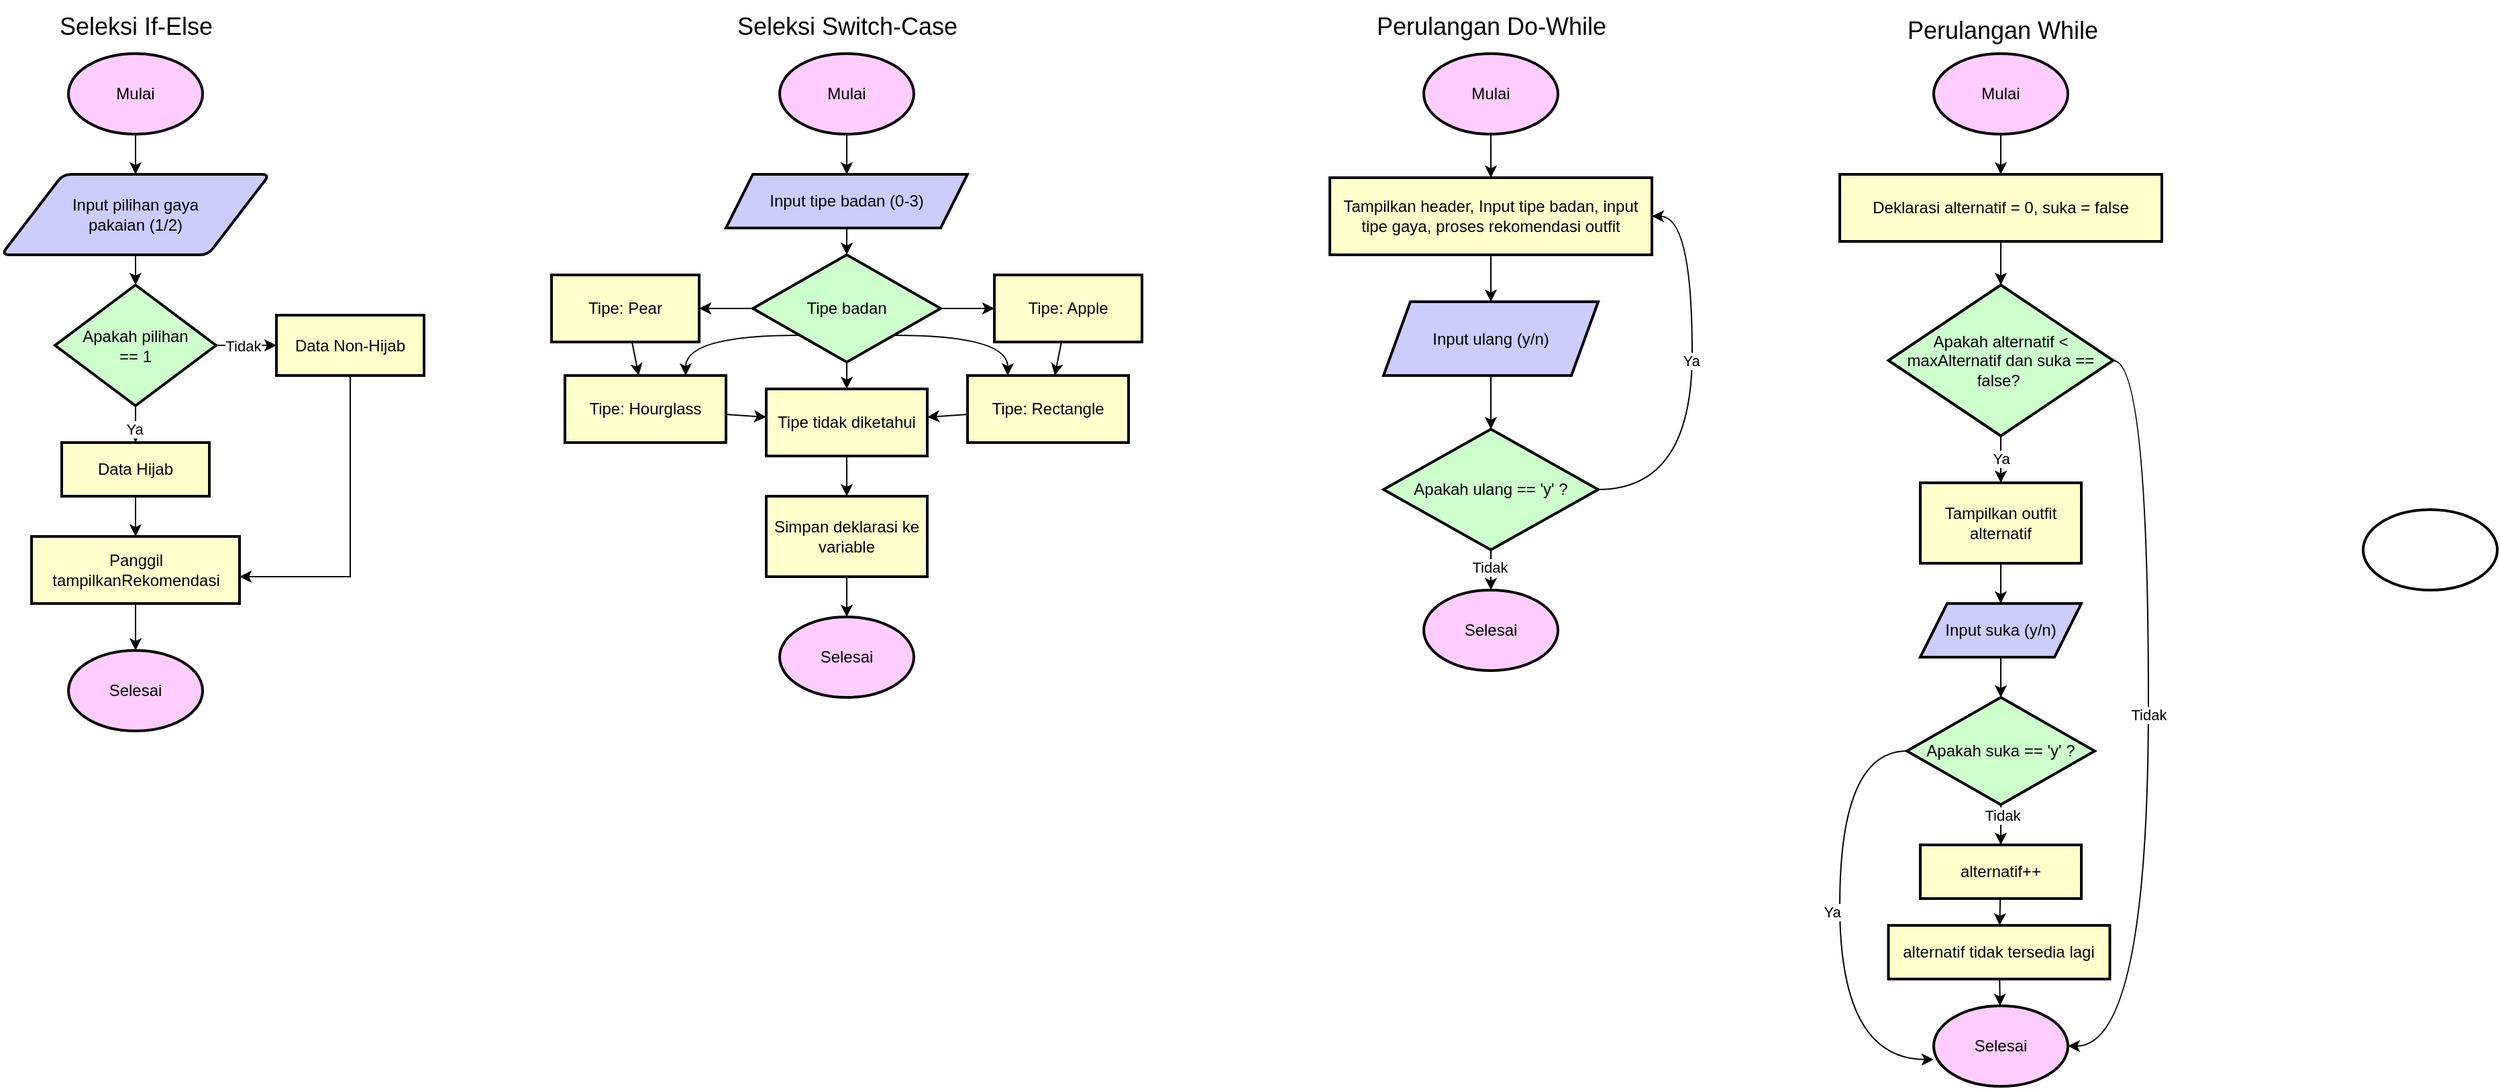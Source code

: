 <mxfile version="25.0.0">
  <diagram id="C5RBs43oDa-KdzZeNtuy" name="Page-1">
    <mxGraphModel dx="1848" dy="780" grid="1" gridSize="10" guides="1" tooltips="1" connect="1" arrows="1" fold="1" page="1" pageScale="1" pageWidth="827" pageHeight="1169" math="0" shadow="0">
      <root>
        <mxCell id="WIyWlLk6GJQsqaUBKTNV-0" />
        <mxCell id="WIyWlLk6GJQsqaUBKTNV-1" parent="WIyWlLk6GJQsqaUBKTNV-0" />
        <mxCell id="b20Ar70sao3lVTHU2Vnm-16" value="" style="edgeStyle=orthogonalEdgeStyle;rounded=0;orthogonalLoop=1;jettySize=auto;html=1;" edge="1" parent="WIyWlLk6GJQsqaUBKTNV-1" source="b20Ar70sao3lVTHU2Vnm-9" target="b20Ar70sao3lVTHU2Vnm-10">
          <mxGeometry relative="1" as="geometry" />
        </mxCell>
        <mxCell id="b20Ar70sao3lVTHU2Vnm-9" value="Mulai" style="strokeWidth=2;html=1;shape=mxgraph.flowchart.start_1;whiteSpace=wrap;fillColor=#FFCCFF;" vertex="1" parent="WIyWlLk6GJQsqaUBKTNV-1">
          <mxGeometry x="110" y="80" width="100" height="60" as="geometry" />
        </mxCell>
        <mxCell id="b20Ar70sao3lVTHU2Vnm-15" style="edgeStyle=orthogonalEdgeStyle;rounded=0;orthogonalLoop=1;jettySize=auto;html=1;" edge="1" parent="WIyWlLk6GJQsqaUBKTNV-1" source="b20Ar70sao3lVTHU2Vnm-10" target="b20Ar70sao3lVTHU2Vnm-17">
          <mxGeometry relative="1" as="geometry">
            <mxPoint x="210" y="260" as="targetPoint" />
          </mxGeometry>
        </mxCell>
        <mxCell id="b20Ar70sao3lVTHU2Vnm-10" value="Input pilihan gaya&lt;div&gt;pakaian (1/2)&lt;/div&gt;" style="shape=parallelogram;html=1;strokeWidth=2;perimeter=parallelogramPerimeter;whiteSpace=wrap;rounded=1;arcSize=12;size=0.23;fillColor=#CCCCFF;" vertex="1" parent="WIyWlLk6GJQsqaUBKTNV-1">
          <mxGeometry x="60" y="170" width="200" height="60" as="geometry" />
        </mxCell>
        <mxCell id="b20Ar70sao3lVTHU2Vnm-20" value="" style="edgeStyle=orthogonalEdgeStyle;rounded=0;orthogonalLoop=1;jettySize=auto;html=1;" edge="1" parent="WIyWlLk6GJQsqaUBKTNV-1" source="b20Ar70sao3lVTHU2Vnm-17" target="b20Ar70sao3lVTHU2Vnm-19">
          <mxGeometry relative="1" as="geometry" />
        </mxCell>
        <mxCell id="b20Ar70sao3lVTHU2Vnm-96" value="Tidak" style="edgeLabel;html=1;align=center;verticalAlign=middle;resizable=0;points=[];" vertex="1" connectable="0" parent="b20Ar70sao3lVTHU2Vnm-20">
          <mxGeometry x="-0.118" relative="1" as="geometry">
            <mxPoint as="offset" />
          </mxGeometry>
        </mxCell>
        <mxCell id="b20Ar70sao3lVTHU2Vnm-25" value="" style="edgeStyle=orthogonalEdgeStyle;rounded=0;orthogonalLoop=1;jettySize=auto;html=1;" edge="1" parent="WIyWlLk6GJQsqaUBKTNV-1" source="b20Ar70sao3lVTHU2Vnm-17" target="b20Ar70sao3lVTHU2Vnm-24">
          <mxGeometry relative="1" as="geometry" />
        </mxCell>
        <mxCell id="b20Ar70sao3lVTHU2Vnm-95" value="Ya" style="edgeLabel;html=1;align=center;verticalAlign=middle;resizable=0;points=[];" vertex="1" connectable="0" parent="b20Ar70sao3lVTHU2Vnm-25">
          <mxGeometry x="-0.115" y="1" relative="1" as="geometry">
            <mxPoint as="offset" />
          </mxGeometry>
        </mxCell>
        <mxCell id="b20Ar70sao3lVTHU2Vnm-17" value="Apakah pilihan&lt;div&gt;== 1&lt;/div&gt;" style="strokeWidth=2;html=1;shape=mxgraph.flowchart.decision;whiteSpace=wrap;fillColor=#CCFFCC;" vertex="1" parent="WIyWlLk6GJQsqaUBKTNV-1">
          <mxGeometry x="100" y="252.5" width="120" height="90" as="geometry" />
        </mxCell>
        <mxCell id="b20Ar70sao3lVTHU2Vnm-43" style="edgeStyle=orthogonalEdgeStyle;rounded=0;orthogonalLoop=1;jettySize=auto;html=1;exitX=0.5;exitY=1;exitDx=0;exitDy=0;" edge="1" parent="WIyWlLk6GJQsqaUBKTNV-1" source="b20Ar70sao3lVTHU2Vnm-19" target="b20Ar70sao3lVTHU2Vnm-35">
          <mxGeometry relative="1" as="geometry">
            <Array as="points">
              <mxPoint x="320" y="470" />
            </Array>
          </mxGeometry>
        </mxCell>
        <mxCell id="b20Ar70sao3lVTHU2Vnm-19" value="Data Non-Hijab" style="whiteSpace=wrap;html=1;strokeWidth=2;fillColor=#FFFFCC;" vertex="1" parent="WIyWlLk6GJQsqaUBKTNV-1">
          <mxGeometry x="265" y="275" width="110" height="45" as="geometry" />
        </mxCell>
        <mxCell id="b20Ar70sao3lVTHU2Vnm-36" value="" style="edgeStyle=orthogonalEdgeStyle;rounded=0;orthogonalLoop=1;jettySize=auto;html=1;" edge="1" parent="WIyWlLk6GJQsqaUBKTNV-1" source="b20Ar70sao3lVTHU2Vnm-24" target="b20Ar70sao3lVTHU2Vnm-35">
          <mxGeometry relative="1" as="geometry" />
        </mxCell>
        <mxCell id="b20Ar70sao3lVTHU2Vnm-24" value="Data Hijab" style="whiteSpace=wrap;html=1;strokeWidth=2;fillColor=#FFFFCC;" vertex="1" parent="WIyWlLk6GJQsqaUBKTNV-1">
          <mxGeometry x="105" y="370" width="110" height="40" as="geometry" />
        </mxCell>
        <mxCell id="b20Ar70sao3lVTHU2Vnm-38" style="edgeStyle=orthogonalEdgeStyle;rounded=0;orthogonalLoop=1;jettySize=auto;html=1;exitX=0.5;exitY=1;exitDx=0;exitDy=0;" edge="1" parent="WIyWlLk6GJQsqaUBKTNV-1" source="b20Ar70sao3lVTHU2Vnm-35" target="b20Ar70sao3lVTHU2Vnm-39">
          <mxGeometry relative="1" as="geometry">
            <mxPoint x="215" y="530" as="targetPoint" />
          </mxGeometry>
        </mxCell>
        <mxCell id="b20Ar70sao3lVTHU2Vnm-35" value="Panggil tampilkanRekomendasi" style="whiteSpace=wrap;html=1;strokeWidth=2;fillColor=#FFFFCC;" vertex="1" parent="WIyWlLk6GJQsqaUBKTNV-1">
          <mxGeometry x="82.5" y="440" width="155" height="50" as="geometry" />
        </mxCell>
        <mxCell id="b20Ar70sao3lVTHU2Vnm-39" value="Selesai" style="strokeWidth=2;html=1;shape=mxgraph.flowchart.start_1;whiteSpace=wrap;fillColor=#FFCCFF;" vertex="1" parent="WIyWlLk6GJQsqaUBKTNV-1">
          <mxGeometry x="110" y="525" width="100" height="60" as="geometry" />
        </mxCell>
        <mxCell id="b20Ar70sao3lVTHU2Vnm-44" value="&lt;font style=&quot;font-size: 18px;&quot;&gt;Seleksi If-Else&lt;/font&gt;" style="text;html=1;align=center;verticalAlign=middle;resizable=0;points=[];autosize=1;strokeColor=none;fillColor=none;" vertex="1" parent="WIyWlLk6GJQsqaUBKTNV-1">
          <mxGeometry x="90" y="40" width="140" height="40" as="geometry" />
        </mxCell>
        <mxCell id="b20Ar70sao3lVTHU2Vnm-51" value="" style="edgeStyle=orthogonalEdgeStyle;rounded=0;orthogonalLoop=1;jettySize=auto;html=1;" edge="1" parent="WIyWlLk6GJQsqaUBKTNV-1" source="b20Ar70sao3lVTHU2Vnm-45" target="b20Ar70sao3lVTHU2Vnm-50">
          <mxGeometry relative="1" as="geometry" />
        </mxCell>
        <mxCell id="b20Ar70sao3lVTHU2Vnm-45" value="Mulai" style="strokeWidth=2;html=1;shape=mxgraph.flowchart.start_1;whiteSpace=wrap;fillColor=#FFCCFF;" vertex="1" parent="WIyWlLk6GJQsqaUBKTNV-1">
          <mxGeometry x="640" y="80" width="100" height="60" as="geometry" />
        </mxCell>
        <mxCell id="b20Ar70sao3lVTHU2Vnm-53" value="" style="edgeStyle=orthogonalEdgeStyle;rounded=0;orthogonalLoop=1;jettySize=auto;html=1;" edge="1" parent="WIyWlLk6GJQsqaUBKTNV-1" source="b20Ar70sao3lVTHU2Vnm-50" target="b20Ar70sao3lVTHU2Vnm-52">
          <mxGeometry relative="1" as="geometry" />
        </mxCell>
        <mxCell id="b20Ar70sao3lVTHU2Vnm-50" value="Input tipe badan (0-3)" style="shape=parallelogram;perimeter=parallelogramPerimeter;whiteSpace=wrap;html=1;fixedSize=1;strokeWidth=2;fillColor=#CCCCFF;" vertex="1" parent="WIyWlLk6GJQsqaUBKTNV-1">
          <mxGeometry x="600" y="170" width="180" height="40" as="geometry" />
        </mxCell>
        <mxCell id="b20Ar70sao3lVTHU2Vnm-56" value="" style="edgeStyle=orthogonalEdgeStyle;rounded=0;orthogonalLoop=1;jettySize=auto;html=1;" edge="1" parent="WIyWlLk6GJQsqaUBKTNV-1" source="b20Ar70sao3lVTHU2Vnm-52" target="b20Ar70sao3lVTHU2Vnm-55">
          <mxGeometry relative="1" as="geometry" />
        </mxCell>
        <mxCell id="b20Ar70sao3lVTHU2Vnm-58" value="" style="edgeStyle=orthogonalEdgeStyle;rounded=0;orthogonalLoop=1;jettySize=auto;html=1;" edge="1" parent="WIyWlLk6GJQsqaUBKTNV-1" source="b20Ar70sao3lVTHU2Vnm-52" target="b20Ar70sao3lVTHU2Vnm-57">
          <mxGeometry relative="1" as="geometry" />
        </mxCell>
        <mxCell id="b20Ar70sao3lVTHU2Vnm-60" value="" style="edgeStyle=orthogonalEdgeStyle;rounded=0;orthogonalLoop=1;jettySize=auto;html=1;" edge="1" parent="WIyWlLk6GJQsqaUBKTNV-1" source="b20Ar70sao3lVTHU2Vnm-52" target="b20Ar70sao3lVTHU2Vnm-59">
          <mxGeometry relative="1" as="geometry" />
        </mxCell>
        <mxCell id="b20Ar70sao3lVTHU2Vnm-70" style="edgeStyle=orthogonalEdgeStyle;curved=1;rounded=0;orthogonalLoop=1;jettySize=auto;html=1;exitX=0;exitY=1;exitDx=0;exitDy=0;entryX=0.75;entryY=0;entryDx=0;entryDy=0;" edge="1" parent="WIyWlLk6GJQsqaUBKTNV-1" source="b20Ar70sao3lVTHU2Vnm-52" target="b20Ar70sao3lVTHU2Vnm-69">
          <mxGeometry relative="1" as="geometry" />
        </mxCell>
        <mxCell id="b20Ar70sao3lVTHU2Vnm-73" style="edgeStyle=orthogonalEdgeStyle;curved=1;rounded=0;orthogonalLoop=1;jettySize=auto;html=1;exitX=1;exitY=1;exitDx=0;exitDy=0;entryX=0.25;entryY=0;entryDx=0;entryDy=0;" edge="1" parent="WIyWlLk6GJQsqaUBKTNV-1" source="b20Ar70sao3lVTHU2Vnm-52" target="b20Ar70sao3lVTHU2Vnm-71">
          <mxGeometry relative="1" as="geometry" />
        </mxCell>
        <mxCell id="b20Ar70sao3lVTHU2Vnm-52" value="Tipe badan" style="rhombus;whiteSpace=wrap;html=1;strokeWidth=2;fillColor=#CCFFCC;" vertex="1" parent="WIyWlLk6GJQsqaUBKTNV-1">
          <mxGeometry x="620" y="230" width="140" height="80" as="geometry" />
        </mxCell>
        <mxCell id="b20Ar70sao3lVTHU2Vnm-76" value="" style="edgeStyle=none;rounded=0;orthogonalLoop=1;jettySize=auto;html=1;" edge="1" parent="WIyWlLk6GJQsqaUBKTNV-1" source="b20Ar70sao3lVTHU2Vnm-55" target="b20Ar70sao3lVTHU2Vnm-71">
          <mxGeometry relative="1" as="geometry" />
        </mxCell>
        <mxCell id="b20Ar70sao3lVTHU2Vnm-55" value="Tipe: Apple" style="whiteSpace=wrap;html=1;strokeWidth=2;fillColor=#FFFFCC;" vertex="1" parent="WIyWlLk6GJQsqaUBKTNV-1">
          <mxGeometry x="800" y="245" width="110" height="50" as="geometry" />
        </mxCell>
        <mxCell id="b20Ar70sao3lVTHU2Vnm-80" value="" style="edgeStyle=none;rounded=0;orthogonalLoop=1;jettySize=auto;html=1;" edge="1" parent="WIyWlLk6GJQsqaUBKTNV-1" source="b20Ar70sao3lVTHU2Vnm-57" target="b20Ar70sao3lVTHU2Vnm-79">
          <mxGeometry relative="1" as="geometry" />
        </mxCell>
        <mxCell id="b20Ar70sao3lVTHU2Vnm-57" value="Tipe tidak diketahui" style="whiteSpace=wrap;html=1;strokeWidth=2;fillColor=#FFFFCC;" vertex="1" parent="WIyWlLk6GJQsqaUBKTNV-1">
          <mxGeometry x="630" y="330" width="120" height="50" as="geometry" />
        </mxCell>
        <mxCell id="b20Ar70sao3lVTHU2Vnm-75" value="" style="edgeStyle=none;rounded=0;orthogonalLoop=1;jettySize=auto;html=1;" edge="1" parent="WIyWlLk6GJQsqaUBKTNV-1" source="b20Ar70sao3lVTHU2Vnm-59" target="b20Ar70sao3lVTHU2Vnm-69">
          <mxGeometry relative="1" as="geometry" />
        </mxCell>
        <mxCell id="b20Ar70sao3lVTHU2Vnm-59" value="Tipe: Pear" style="whiteSpace=wrap;html=1;strokeWidth=2;fillColor=#FFFFCC;" vertex="1" parent="WIyWlLk6GJQsqaUBKTNV-1">
          <mxGeometry x="470" y="245" width="110" height="50" as="geometry" />
        </mxCell>
        <mxCell id="b20Ar70sao3lVTHU2Vnm-78" value="" style="edgeStyle=none;rounded=0;orthogonalLoop=1;jettySize=auto;html=1;" edge="1" parent="WIyWlLk6GJQsqaUBKTNV-1" source="b20Ar70sao3lVTHU2Vnm-69" target="b20Ar70sao3lVTHU2Vnm-57">
          <mxGeometry relative="1" as="geometry" />
        </mxCell>
        <mxCell id="b20Ar70sao3lVTHU2Vnm-69" value="Tipe: Hourglass" style="whiteSpace=wrap;html=1;strokeWidth=2;fillColor=#FFFFCC;" vertex="1" parent="WIyWlLk6GJQsqaUBKTNV-1">
          <mxGeometry x="480" y="320" width="120" height="50" as="geometry" />
        </mxCell>
        <mxCell id="b20Ar70sao3lVTHU2Vnm-77" value="" style="edgeStyle=none;rounded=0;orthogonalLoop=1;jettySize=auto;html=1;" edge="1" parent="WIyWlLk6GJQsqaUBKTNV-1" source="b20Ar70sao3lVTHU2Vnm-71" target="b20Ar70sao3lVTHU2Vnm-57">
          <mxGeometry relative="1" as="geometry" />
        </mxCell>
        <mxCell id="b20Ar70sao3lVTHU2Vnm-71" value="Tipe: Rectangle" style="whiteSpace=wrap;html=1;strokeWidth=2;fillColor=#FFFFCC;" vertex="1" parent="WIyWlLk6GJQsqaUBKTNV-1">
          <mxGeometry x="780" y="320" width="120" height="50" as="geometry" />
        </mxCell>
        <mxCell id="b20Ar70sao3lVTHU2Vnm-86" value="" style="edgeStyle=none;rounded=0;orthogonalLoop=1;jettySize=auto;html=1;" edge="1" parent="WIyWlLk6GJQsqaUBKTNV-1" source="b20Ar70sao3lVTHU2Vnm-79" target="b20Ar70sao3lVTHU2Vnm-84">
          <mxGeometry relative="1" as="geometry" />
        </mxCell>
        <mxCell id="b20Ar70sao3lVTHU2Vnm-79" value="Simpan deklarasi ke variable" style="whiteSpace=wrap;html=1;strokeWidth=2;fillColor=#FFFFCC;" vertex="1" parent="WIyWlLk6GJQsqaUBKTNV-1">
          <mxGeometry x="630" y="410" width="120" height="60" as="geometry" />
        </mxCell>
        <mxCell id="b20Ar70sao3lVTHU2Vnm-84" value="Selesai" style="strokeWidth=2;html=1;shape=mxgraph.flowchart.start_1;whiteSpace=wrap;fillColor=#FFCCFF;" vertex="1" parent="WIyWlLk6GJQsqaUBKTNV-1">
          <mxGeometry x="640" y="500" width="100" height="60" as="geometry" />
        </mxCell>
        <mxCell id="b20Ar70sao3lVTHU2Vnm-87" value="&lt;span style=&quot;font-size: 18px;&quot;&gt;Seleksi Switch-Case&lt;/span&gt;" style="text;html=1;align=center;verticalAlign=middle;resizable=0;points=[];autosize=1;strokeColor=none;fillColor=none;" vertex="1" parent="WIyWlLk6GJQsqaUBKTNV-1">
          <mxGeometry x="595" y="40" width="190" height="40" as="geometry" />
        </mxCell>
        <mxCell id="b20Ar70sao3lVTHU2Vnm-90" value="" style="edgeStyle=none;rounded=0;orthogonalLoop=1;jettySize=auto;html=1;" edge="1" parent="WIyWlLk6GJQsqaUBKTNV-1" source="b20Ar70sao3lVTHU2Vnm-88" target="b20Ar70sao3lVTHU2Vnm-89">
          <mxGeometry relative="1" as="geometry" />
        </mxCell>
        <mxCell id="b20Ar70sao3lVTHU2Vnm-88" value="Mulai" style="strokeWidth=2;html=1;shape=mxgraph.flowchart.start_1;whiteSpace=wrap;fillColor=#FFCCFF;" vertex="1" parent="WIyWlLk6GJQsqaUBKTNV-1">
          <mxGeometry x="1120" y="80" width="100" height="60" as="geometry" />
        </mxCell>
        <mxCell id="b20Ar70sao3lVTHU2Vnm-92" value="" style="edgeStyle=none;rounded=0;orthogonalLoop=1;jettySize=auto;html=1;" edge="1" parent="WIyWlLk6GJQsqaUBKTNV-1" source="b20Ar70sao3lVTHU2Vnm-89" target="b20Ar70sao3lVTHU2Vnm-91">
          <mxGeometry relative="1" as="geometry" />
        </mxCell>
        <mxCell id="b20Ar70sao3lVTHU2Vnm-89" value="Tampilkan header, Input tipe badan, input tipe gaya, proses rekomendasi outfit" style="whiteSpace=wrap;html=1;strokeWidth=2;fillColor=#FFFFCC;" vertex="1" parent="WIyWlLk6GJQsqaUBKTNV-1">
          <mxGeometry x="1050" y="172.5" width="240" height="57.5" as="geometry" />
        </mxCell>
        <mxCell id="b20Ar70sao3lVTHU2Vnm-94" value="" style="edgeStyle=none;rounded=0;orthogonalLoop=1;jettySize=auto;html=1;" edge="1" parent="WIyWlLk6GJQsqaUBKTNV-1" source="b20Ar70sao3lVTHU2Vnm-91" target="b20Ar70sao3lVTHU2Vnm-93">
          <mxGeometry relative="1" as="geometry" />
        </mxCell>
        <mxCell id="b20Ar70sao3lVTHU2Vnm-91" value="Input ulang (y/n)" style="shape=parallelogram;perimeter=parallelogramPerimeter;whiteSpace=wrap;html=1;fixedSize=1;strokeWidth=2;fillColor=#CCCCFF;" vertex="1" parent="WIyWlLk6GJQsqaUBKTNV-1">
          <mxGeometry x="1090" y="265" width="160" height="55" as="geometry" />
        </mxCell>
        <mxCell id="b20Ar70sao3lVTHU2Vnm-98" value="" style="edgeStyle=none;rounded=0;orthogonalLoop=1;jettySize=auto;html=1;" edge="1" parent="WIyWlLk6GJQsqaUBKTNV-1" source="b20Ar70sao3lVTHU2Vnm-93" target="b20Ar70sao3lVTHU2Vnm-97">
          <mxGeometry relative="1" as="geometry" />
        </mxCell>
        <mxCell id="b20Ar70sao3lVTHU2Vnm-99" value="Tidak" style="edgeLabel;html=1;align=center;verticalAlign=middle;resizable=0;points=[];" vertex="1" connectable="0" parent="b20Ar70sao3lVTHU2Vnm-98">
          <mxGeometry x="-0.178" y="-1" relative="1" as="geometry">
            <mxPoint as="offset" />
          </mxGeometry>
        </mxCell>
        <mxCell id="b20Ar70sao3lVTHU2Vnm-105" style="edgeStyle=orthogonalEdgeStyle;curved=1;rounded=0;orthogonalLoop=1;jettySize=auto;html=1;exitX=1;exitY=0.5;exitDx=0;exitDy=0;entryX=1;entryY=0.5;entryDx=0;entryDy=0;" edge="1" parent="WIyWlLk6GJQsqaUBKTNV-1" source="b20Ar70sao3lVTHU2Vnm-93" target="b20Ar70sao3lVTHU2Vnm-89">
          <mxGeometry relative="1" as="geometry">
            <Array as="points">
              <mxPoint x="1320" y="405" />
              <mxPoint x="1320" y="201" />
            </Array>
          </mxGeometry>
        </mxCell>
        <mxCell id="b20Ar70sao3lVTHU2Vnm-106" value="Ya" style="edgeLabel;html=1;align=center;verticalAlign=middle;resizable=0;points=[];" vertex="1" connectable="0" parent="b20Ar70sao3lVTHU2Vnm-105">
          <mxGeometry x="0.095" y="1" relative="1" as="geometry">
            <mxPoint as="offset" />
          </mxGeometry>
        </mxCell>
        <mxCell id="b20Ar70sao3lVTHU2Vnm-93" value="Apakah ulang == &#39;y&#39; ?" style="rhombus;whiteSpace=wrap;html=1;strokeWidth=2;fillColor=#CCFFCC;" vertex="1" parent="WIyWlLk6GJQsqaUBKTNV-1">
          <mxGeometry x="1090" y="360" width="160" height="90" as="geometry" />
        </mxCell>
        <mxCell id="b20Ar70sao3lVTHU2Vnm-97" value="Selesai" style="strokeWidth=2;html=1;shape=mxgraph.flowchart.start_1;whiteSpace=wrap;fillColor=#FFCCFF;" vertex="1" parent="WIyWlLk6GJQsqaUBKTNV-1">
          <mxGeometry x="1120" y="480" width="100" height="60" as="geometry" />
        </mxCell>
        <mxCell id="b20Ar70sao3lVTHU2Vnm-107" value="&lt;font style=&quot;font-size: 18px;&quot;&gt;Perulangan Do-While&lt;/font&gt;" style="text;html=1;align=center;verticalAlign=middle;resizable=0;points=[];autosize=1;strokeColor=none;fillColor=none;" vertex="1" parent="WIyWlLk6GJQsqaUBKTNV-1">
          <mxGeometry x="1075" y="40" width="190" height="40" as="geometry" />
        </mxCell>
        <mxCell id="b20Ar70sao3lVTHU2Vnm-112" value="" style="edgeStyle=none;rounded=0;orthogonalLoop=1;jettySize=auto;html=1;" edge="1" parent="WIyWlLk6GJQsqaUBKTNV-1" source="b20Ar70sao3lVTHU2Vnm-108" target="b20Ar70sao3lVTHU2Vnm-111">
          <mxGeometry relative="1" as="geometry" />
        </mxCell>
        <mxCell id="b20Ar70sao3lVTHU2Vnm-108" value="Mulai" style="strokeWidth=2;html=1;shape=mxgraph.flowchart.start_1;whiteSpace=wrap;fillColor=#FFCCFF;" vertex="1" parent="WIyWlLk6GJQsqaUBKTNV-1">
          <mxGeometry x="1500" y="80" width="100" height="60" as="geometry" />
        </mxCell>
        <mxCell id="b20Ar70sao3lVTHU2Vnm-114" value="" style="edgeStyle=none;rounded=0;orthogonalLoop=1;jettySize=auto;html=1;" edge="1" parent="WIyWlLk6GJQsqaUBKTNV-1" source="b20Ar70sao3lVTHU2Vnm-111" target="b20Ar70sao3lVTHU2Vnm-113">
          <mxGeometry relative="1" as="geometry" />
        </mxCell>
        <mxCell id="b20Ar70sao3lVTHU2Vnm-111" value="Deklarasi alternatif = 0, suka = false" style="whiteSpace=wrap;html=1;strokeWidth=2;fillColor=#FFFFCC;" vertex="1" parent="WIyWlLk6GJQsqaUBKTNV-1">
          <mxGeometry x="1430" y="170" width="240" height="50" as="geometry" />
        </mxCell>
        <mxCell id="b20Ar70sao3lVTHU2Vnm-116" value="" style="edgeStyle=none;rounded=0;orthogonalLoop=1;jettySize=auto;html=1;" edge="1" parent="WIyWlLk6GJQsqaUBKTNV-1" source="b20Ar70sao3lVTHU2Vnm-113" target="b20Ar70sao3lVTHU2Vnm-115">
          <mxGeometry relative="1" as="geometry" />
        </mxCell>
        <mxCell id="b20Ar70sao3lVTHU2Vnm-117" value="Ya" style="edgeLabel;html=1;align=center;verticalAlign=middle;resizable=0;points=[];" vertex="1" connectable="0" parent="b20Ar70sao3lVTHU2Vnm-116">
          <mxGeometry x="-0.05" relative="1" as="geometry">
            <mxPoint as="offset" />
          </mxGeometry>
        </mxCell>
        <mxCell id="b20Ar70sao3lVTHU2Vnm-113" value="Apakah alternatif &amp;lt; maxAlternatif dan suka&lt;span style=&quot;background-color: initial;&quot;&gt;&amp;nbsp;== false?&amp;nbsp;&lt;/span&gt;" style="rhombus;whiteSpace=wrap;html=1;strokeWidth=2;fillColor=#CCFFCC;" vertex="1" parent="WIyWlLk6GJQsqaUBKTNV-1">
          <mxGeometry x="1466.25" y="252.5" width="167.5" height="112.5" as="geometry" />
        </mxCell>
        <mxCell id="b20Ar70sao3lVTHU2Vnm-119" value="" style="edgeStyle=none;rounded=0;orthogonalLoop=1;jettySize=auto;html=1;" edge="1" parent="WIyWlLk6GJQsqaUBKTNV-1" source="b20Ar70sao3lVTHU2Vnm-115" target="b20Ar70sao3lVTHU2Vnm-118">
          <mxGeometry relative="1" as="geometry" />
        </mxCell>
        <mxCell id="b20Ar70sao3lVTHU2Vnm-115" value="Tampilkan outfit alternatif" style="whiteSpace=wrap;html=1;strokeWidth=2;fillColor=#FFFFCC;" vertex="1" parent="WIyWlLk6GJQsqaUBKTNV-1">
          <mxGeometry x="1490" y="400" width="120" height="60" as="geometry" />
        </mxCell>
        <mxCell id="b20Ar70sao3lVTHU2Vnm-121" value="" style="edgeStyle=none;rounded=0;orthogonalLoop=1;jettySize=auto;html=1;" edge="1" parent="WIyWlLk6GJQsqaUBKTNV-1" source="b20Ar70sao3lVTHU2Vnm-118" target="b20Ar70sao3lVTHU2Vnm-120">
          <mxGeometry relative="1" as="geometry" />
        </mxCell>
        <mxCell id="b20Ar70sao3lVTHU2Vnm-118" value="Input suka (y/n)" style="shape=parallelogram;perimeter=parallelogramPerimeter;whiteSpace=wrap;html=1;fixedSize=1;strokeWidth=2;fillColor=#CCCCFF;" vertex="1" parent="WIyWlLk6GJQsqaUBKTNV-1">
          <mxGeometry x="1490" y="490" width="120" height="40" as="geometry" />
        </mxCell>
        <mxCell id="b20Ar70sao3lVTHU2Vnm-123" value="" style="edgeStyle=none;rounded=0;orthogonalLoop=1;jettySize=auto;html=1;" edge="1" parent="WIyWlLk6GJQsqaUBKTNV-1" source="b20Ar70sao3lVTHU2Vnm-120" target="b20Ar70sao3lVTHU2Vnm-122">
          <mxGeometry relative="1" as="geometry" />
        </mxCell>
        <mxCell id="b20Ar70sao3lVTHU2Vnm-124" value="Tidak" style="edgeLabel;html=1;align=center;verticalAlign=middle;resizable=0;points=[];" vertex="1" connectable="0" parent="b20Ar70sao3lVTHU2Vnm-123">
          <mxGeometry x="-0.478" y="1" relative="1" as="geometry">
            <mxPoint as="offset" />
          </mxGeometry>
        </mxCell>
        <mxCell id="b20Ar70sao3lVTHU2Vnm-120" value="Apakah suka == &#39;y&#39; ?" style="rhombus;whiteSpace=wrap;html=1;strokeWidth=2;fillColor=#CCFFCC;" vertex="1" parent="WIyWlLk6GJQsqaUBKTNV-1">
          <mxGeometry x="1480" y="560" width="140" height="80" as="geometry" />
        </mxCell>
        <mxCell id="b20Ar70sao3lVTHU2Vnm-127" value="" style="edgeStyle=none;rounded=0;orthogonalLoop=1;jettySize=auto;html=1;" edge="1" parent="WIyWlLk6GJQsqaUBKTNV-1" source="b20Ar70sao3lVTHU2Vnm-122" target="b20Ar70sao3lVTHU2Vnm-126">
          <mxGeometry relative="1" as="geometry" />
        </mxCell>
        <mxCell id="b20Ar70sao3lVTHU2Vnm-122" value="alternatif++" style="whiteSpace=wrap;html=1;strokeWidth=2;fillColor=#FFFFCC;" vertex="1" parent="WIyWlLk6GJQsqaUBKTNV-1">
          <mxGeometry x="1490" y="670" width="120" height="40" as="geometry" />
        </mxCell>
        <mxCell id="b20Ar70sao3lVTHU2Vnm-129" value="" style="edgeStyle=none;rounded=0;orthogonalLoop=1;jettySize=auto;html=1;" edge="1" parent="WIyWlLk6GJQsqaUBKTNV-1" source="b20Ar70sao3lVTHU2Vnm-126" target="b20Ar70sao3lVTHU2Vnm-128">
          <mxGeometry relative="1" as="geometry" />
        </mxCell>
        <mxCell id="b20Ar70sao3lVTHU2Vnm-126" value="alternatif tidak tersedia lagi" style="whiteSpace=wrap;html=1;strokeWidth=2;fillColor=#FFFFCC;" vertex="1" parent="WIyWlLk6GJQsqaUBKTNV-1">
          <mxGeometry x="1466.25" y="730" width="165" height="40" as="geometry" />
        </mxCell>
        <mxCell id="b20Ar70sao3lVTHU2Vnm-128" value="Selesai" style="strokeWidth=2;html=1;shape=mxgraph.flowchart.start_1;whiteSpace=wrap;fillColor=#FFCCFF;" vertex="1" parent="WIyWlLk6GJQsqaUBKTNV-1">
          <mxGeometry x="1500" y="790" width="100" height="60" as="geometry" />
        </mxCell>
        <mxCell id="b20Ar70sao3lVTHU2Vnm-130" style="edgeStyle=orthogonalEdgeStyle;curved=1;rounded=0;orthogonalLoop=1;jettySize=auto;html=1;exitX=1;exitY=0.5;exitDx=0;exitDy=0;entryX=1;entryY=0.5;entryDx=0;entryDy=0;entryPerimeter=0;" edge="1" parent="WIyWlLk6GJQsqaUBKTNV-1" source="b20Ar70sao3lVTHU2Vnm-113" target="b20Ar70sao3lVTHU2Vnm-128">
          <mxGeometry relative="1" as="geometry">
            <Array as="points">
              <mxPoint x="1660" y="309" />
              <mxPoint x="1660" y="820" />
            </Array>
          </mxGeometry>
        </mxCell>
        <mxCell id="b20Ar70sao3lVTHU2Vnm-131" value="Tidak" style="edgeLabel;html=1;align=center;verticalAlign=middle;resizable=0;points=[];" vertex="1" connectable="0" parent="b20Ar70sao3lVTHU2Vnm-130">
          <mxGeometry x="-0.027" relative="1" as="geometry">
            <mxPoint as="offset" />
          </mxGeometry>
        </mxCell>
        <mxCell id="b20Ar70sao3lVTHU2Vnm-132" style="edgeStyle=orthogonalEdgeStyle;curved=1;rounded=0;orthogonalLoop=1;jettySize=auto;html=1;exitX=0;exitY=0.5;exitDx=0;exitDy=0;entryX=0;entryY=0.667;entryDx=0;entryDy=0;entryPerimeter=0;" edge="1" parent="WIyWlLk6GJQsqaUBKTNV-1" source="b20Ar70sao3lVTHU2Vnm-120" target="b20Ar70sao3lVTHU2Vnm-128">
          <mxGeometry relative="1" as="geometry">
            <Array as="points">
              <mxPoint x="1430" y="600" />
              <mxPoint x="1430" y="830" />
            </Array>
          </mxGeometry>
        </mxCell>
        <mxCell id="b20Ar70sao3lVTHU2Vnm-133" value="Ya" style="edgeLabel;html=1;align=center;verticalAlign=middle;resizable=0;points=[];" vertex="1" connectable="0" parent="b20Ar70sao3lVTHU2Vnm-132">
          <mxGeometry x="-0.036" y="-6" relative="1" as="geometry">
            <mxPoint y="1" as="offset" />
          </mxGeometry>
        </mxCell>
        <mxCell id="b20Ar70sao3lVTHU2Vnm-134" value="&lt;span style=&quot;font-size: 18px;&quot;&gt;Perulangan While&lt;/span&gt;" style="text;html=1;align=center;verticalAlign=middle;resizable=0;points=[];autosize=1;strokeColor=none;fillColor=none;" vertex="1" parent="WIyWlLk6GJQsqaUBKTNV-1">
          <mxGeometry x="1466.25" y="43" width="170" height="40" as="geometry" />
        </mxCell>
        <mxCell id="b20Ar70sao3lVTHU2Vnm-135" value="" style="strokeWidth=2;html=1;shape=mxgraph.flowchart.start_1;whiteSpace=wrap;" vertex="1" parent="WIyWlLk6GJQsqaUBKTNV-1">
          <mxGeometry x="1820" y="420" width="100" height="60" as="geometry" />
        </mxCell>
      </root>
    </mxGraphModel>
  </diagram>
</mxfile>
